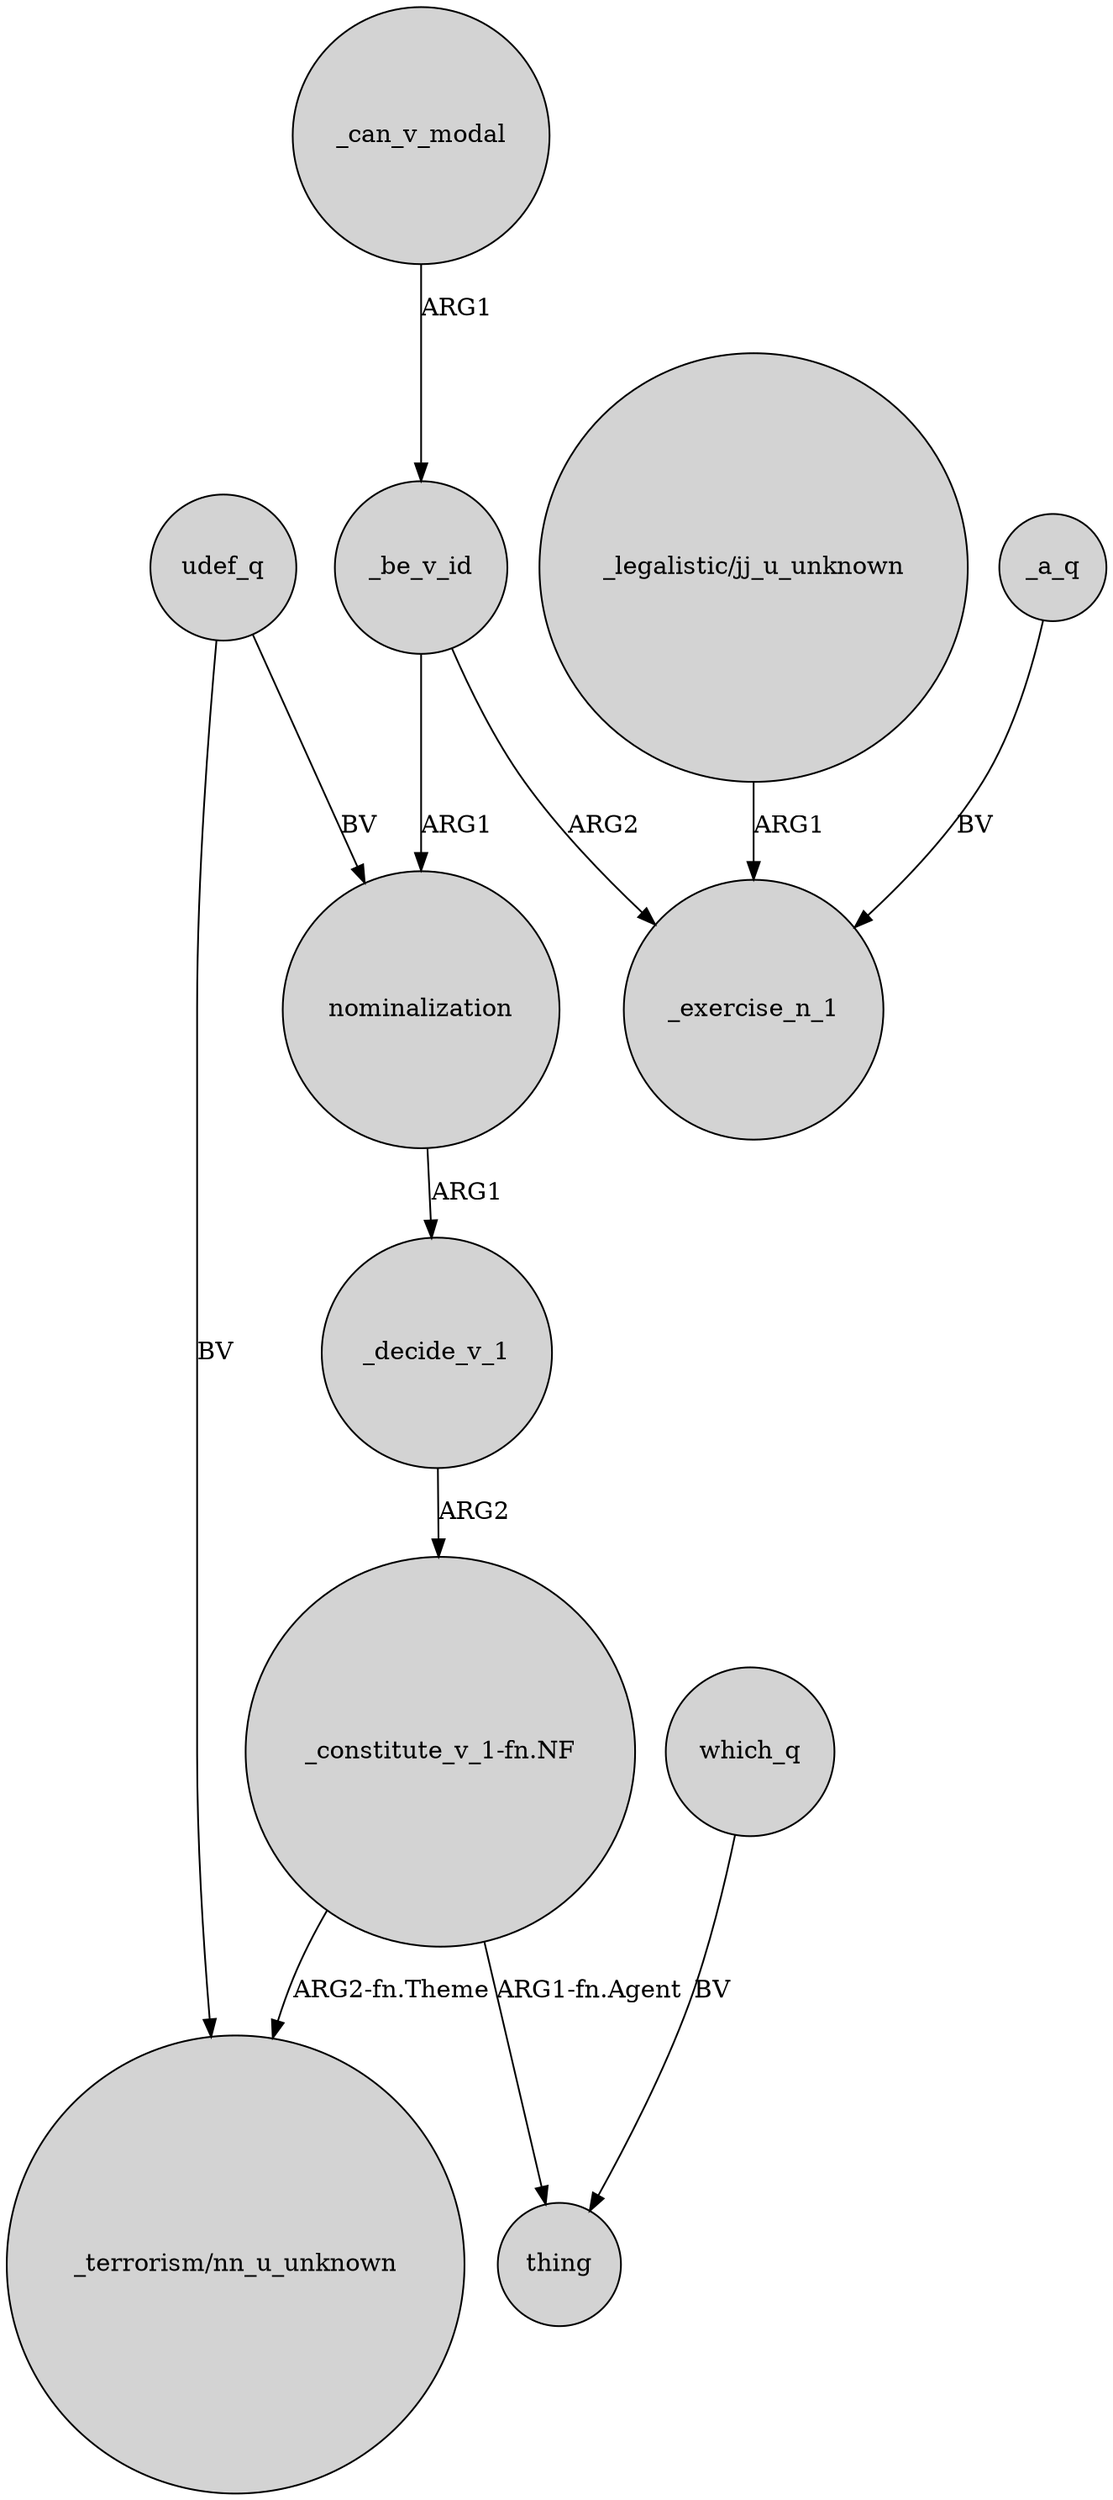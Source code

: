 digraph {
	node [shape=circle style=filled]
	"_constitute_v_1-fn.NF" -> "_terrorism/nn_u_unknown" [label="ARG2-fn.Theme"]
	nominalization -> _decide_v_1 [label=ARG1]
	_be_v_id -> _exercise_n_1 [label=ARG2]
	"_legalistic/jj_u_unknown" -> _exercise_n_1 [label=ARG1]
	"_constitute_v_1-fn.NF" -> thing [label="ARG1-fn.Agent"]
	udef_q -> "_terrorism/nn_u_unknown" [label=BV]
	_a_q -> _exercise_n_1 [label=BV]
	_be_v_id -> nominalization [label=ARG1]
	udef_q -> nominalization [label=BV]
	_decide_v_1 -> "_constitute_v_1-fn.NF" [label=ARG2]
	which_q -> thing [label=BV]
	_can_v_modal -> _be_v_id [label=ARG1]
}
